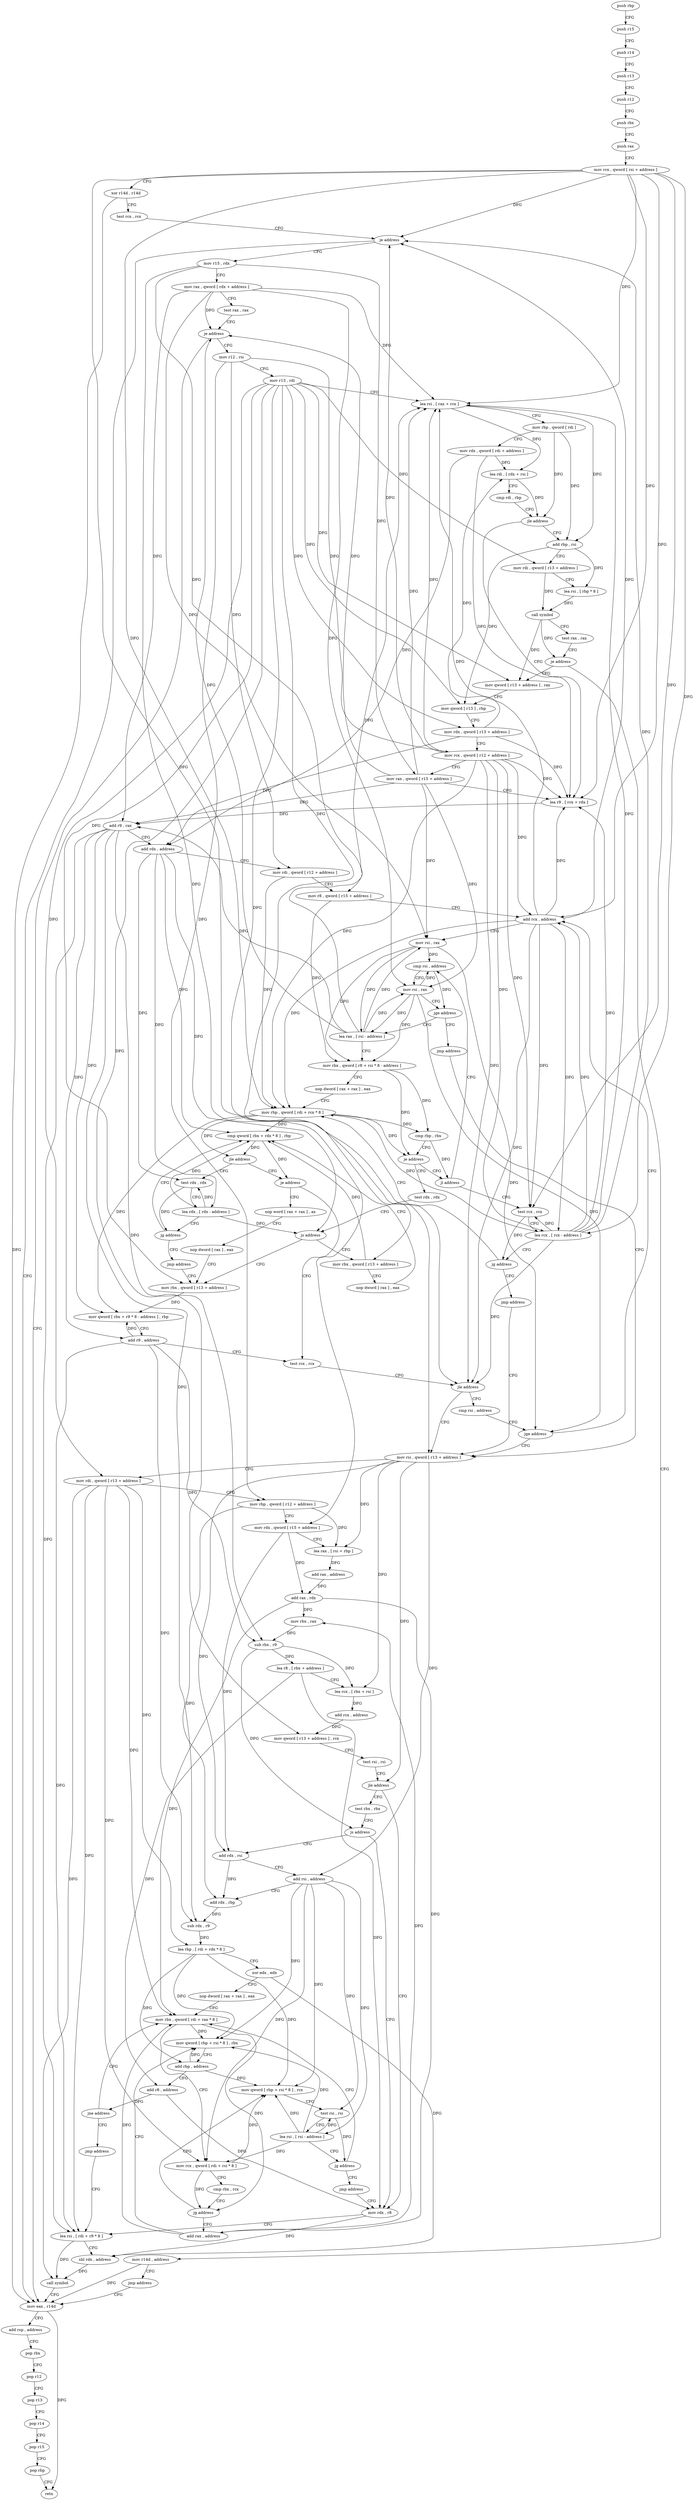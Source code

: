 digraph "func" {
"4383232" [label = "push rbp" ]
"4383233" [label = "push r15" ]
"4383235" [label = "push r14" ]
"4383237" [label = "push r13" ]
"4383239" [label = "push r12" ]
"4383241" [label = "push rbx" ]
"4383242" [label = "push rax" ]
"4383243" [label = "mov rcx , qword [ rsi + address ]" ]
"4383247" [label = "xor r14d , r14d" ]
"4383250" [label = "test rcx , rcx" ]
"4383253" [label = "je address" ]
"4383666" [label = "mov eax , r14d" ]
"4383259" [label = "mov r15 , rdx" ]
"4383669" [label = "add rsp , address" ]
"4383673" [label = "pop rbx" ]
"4383674" [label = "pop r12" ]
"4383676" [label = "pop r13" ]
"4383678" [label = "pop r14" ]
"4383680" [label = "pop r15" ]
"4383682" [label = "pop rbp" ]
"4383683" [label = "retn" ]
"4383262" [label = "mov rax , qword [ rdx + address ]" ]
"4383266" [label = "test rax , rax" ]
"4383269" [label = "je address" ]
"4383275" [label = "mov r12 , rsi" ]
"4383278" [label = "mov r13 , rdi" ]
"4383281" [label = "lea rsi , [ rax + rcx ]" ]
"4383285" [label = "mov rbp , qword [ rdi ]" ]
"4383288" [label = "mov rdx , qword [ rdi + address ]" ]
"4383292" [label = "lea rdi , [ rdx + rsi ]" ]
"4383296" [label = "cmp rdi , rbp" ]
"4383299" [label = "jle address" ]
"4383351" [label = "lea r9 , [ rcx + rdx ]" ]
"4383301" [label = "add rbp , rsi" ]
"4383355" [label = "add r9 , rax" ]
"4383358" [label = "add rdx , address" ]
"4383362" [label = "mov rdi , qword [ r12 + address ]" ]
"4383367" [label = "mov r8 , qword [ r15 + address ]" ]
"4383371" [label = "add rcx , address" ]
"4383304" [label = "mov rdi , qword [ r13 + address ]" ]
"4383308" [label = "lea rsi , [ rbp * 8 ]" ]
"4383316" [label = "call symbol" ]
"4383321" [label = "test rax , rax" ]
"4383324" [label = "je address" ]
"4383684" [label = "mov r14d , address" ]
"4383330" [label = "mov qword [ r13 + address ] , rax" ]
"4383440" [label = "test rdx , rdx" ]
"4383443" [label = "js address" ]
"4383488" [label = "mov rbx , qword [ r13 + address ]" ]
"4383445" [label = "mov rbx , qword [ r13 + address ]" ]
"4383401" [label = "jl address" ]
"4383424" [label = "cmp rsi , address" ]
"4383403" [label = "test rcx , rcx" ]
"4383690" [label = "jmp address" ]
"4383334" [label = "mov qword [ r13 ] , rbp" ]
"4383338" [label = "mov rdx , qword [ r13 + address ]" ]
"4383342" [label = "mov rcx , qword [ r12 + address ]" ]
"4383347" [label = "mov rax , qword [ r15 + address ]" ]
"4383492" [label = "mov qword [ rbx + r9 * 8 - address ] , rbp" ]
"4383497" [label = "add r9 , address" ]
"4383501" [label = "test rcx , rcx" ]
"4383449" [label = "nop dword [ rax ] , eax" ]
"4383456" [label = "cmp qword [ rbx + rdx * 8 ] , rbp" ]
"4383428" [label = "mov rsi , rax" ]
"4383431" [label = "jge address" ]
"4383378" [label = "lea rax , [ rsi - address ]" ]
"4383433" [label = "jmp address" ]
"4383406" [label = "lea rcx , [ rcx - address ]" ]
"4383410" [label = "jg address" ]
"4383392" [label = "mov rbp , qword [ rdi + rcx * 8 ]" ]
"4383412" [label = "jmp address" ]
"4383516" [label = "mov rsi , qword [ r13 + address ]" ]
"4383520" [label = "mov rdi , qword [ r13 + address ]" ]
"4383524" [label = "mov rbp , qword [ r12 + address ]" ]
"4383529" [label = "mov rdx , qword [ r15 + address ]" ]
"4383533" [label = "lea rax , [ rsi + rbp ]" ]
"4383537" [label = "add rax , address" ]
"4383541" [label = "add rax , rdx" ]
"4383544" [label = "mov rbx , rax" ]
"4383547" [label = "sub rbx , r9" ]
"4383550" [label = "lea r8 , [ rbx + address ]" ]
"4383554" [label = "lea rcx , [ rbx + rsi ]" ]
"4383558" [label = "add rcx , address" ]
"4383562" [label = "mov qword [ r13 + address ] , rcx" ]
"4383566" [label = "test rsi , rsi" ]
"4383569" [label = "jle address" ]
"4383650" [label = "mov rdx , r8" ]
"4383571" [label = "test rbx , rbx" ]
"4383506" [label = "cmp rsi , address" ]
"4383510" [label = "jge address" ]
"4383473" [label = "je address" ]
"4383475" [label = "nop word [ rax + rax ] , ax" ]
"4383462" [label = "test rdx , rdx" ]
"4383465" [label = "lea rdx , [ rdx - address ]" ]
"4383469" [label = "jg address" ]
"4383471" [label = "jmp address" ]
"4383382" [label = "mov rbx , qword [ r8 + rsi * 8 - address ]" ]
"4383387" [label = "nop dword [ rax + rax ] , eax" ]
"4383396" [label = "cmp rbp , rbx" ]
"4383399" [label = "je address" ]
"4383653" [label = "lea rsi , [ rdi + r9 * 8 ]" ]
"4383574" [label = "js address" ]
"4383576" [label = "add rdx , rsi" ]
"4383375" [label = "mov rsi , rax" ]
"4383504" [label = "jle address" ]
"4383485" [label = "nop dword [ rax ] , eax" ]
"4383460" [label = "jle address" ]
"4383579" [label = "add rsi , address" ]
"4383583" [label = "add rdx , rbp" ]
"4383586" [label = "sub rdx , r9" ]
"4383589" [label = "lea rbp , [ rdi + rdx * 8 ]" ]
"4383593" [label = "xor edx , edx" ]
"4383595" [label = "nop dword [ rax + rax ] , eax" ]
"4383600" [label = "mov rbx , qword [ rdi + rax * 8 ]" ]
"4383629" [label = "add rax , address" ]
"4383633" [label = "mov qword [ rbp + rsi * 8 ] , rbx" ]
"4383638" [label = "add rbp , address" ]
"4383642" [label = "add r8 , address" ]
"4383646" [label = "jne address" ]
"4383648" [label = "jmp address" ]
"4383613" [label = "mov qword [ rbp + rsi * 8 ] , rcx" ]
"4383618" [label = "test rsi , rsi" ]
"4383621" [label = "lea rsi , [ rsi - address ]" ]
"4383625" [label = "jg address" ]
"4383627" [label = "jmp address" ]
"4383604" [label = "mov rcx , qword [ rdi + rsi * 8 ]" ]
"4383608" [label = "cmp rbx , rcx" ]
"4383611" [label = "jg address" ]
"4383657" [label = "shl rdx , address" ]
"4383661" [label = "call symbol" ]
"4383232" -> "4383233" [ label = "CFG" ]
"4383233" -> "4383235" [ label = "CFG" ]
"4383235" -> "4383237" [ label = "CFG" ]
"4383237" -> "4383239" [ label = "CFG" ]
"4383239" -> "4383241" [ label = "CFG" ]
"4383241" -> "4383242" [ label = "CFG" ]
"4383242" -> "4383243" [ label = "CFG" ]
"4383243" -> "4383247" [ label = "CFG" ]
"4383243" -> "4383253" [ label = "DFG" ]
"4383243" -> "4383281" [ label = "DFG" ]
"4383243" -> "4383351" [ label = "DFG" ]
"4383243" -> "4383371" [ label = "DFG" ]
"4383243" -> "4383392" [ label = "DFG" ]
"4383243" -> "4383403" [ label = "DFG" ]
"4383243" -> "4383406" [ label = "DFG" ]
"4383243" -> "4383504" [ label = "DFG" ]
"4383247" -> "4383250" [ label = "CFG" ]
"4383247" -> "4383666" [ label = "DFG" ]
"4383250" -> "4383253" [ label = "CFG" ]
"4383253" -> "4383666" [ label = "CFG" ]
"4383253" -> "4383259" [ label = "CFG" ]
"4383666" -> "4383669" [ label = "CFG" ]
"4383666" -> "4383683" [ label = "DFG" ]
"4383259" -> "4383262" [ label = "CFG" ]
"4383259" -> "4383367" [ label = "DFG" ]
"4383259" -> "4383347" [ label = "DFG" ]
"4383259" -> "4383529" [ label = "DFG" ]
"4383669" -> "4383673" [ label = "CFG" ]
"4383673" -> "4383674" [ label = "CFG" ]
"4383674" -> "4383676" [ label = "CFG" ]
"4383676" -> "4383678" [ label = "CFG" ]
"4383678" -> "4383680" [ label = "CFG" ]
"4383680" -> "4383682" [ label = "CFG" ]
"4383682" -> "4383683" [ label = "CFG" ]
"4383262" -> "4383266" [ label = "CFG" ]
"4383262" -> "4383269" [ label = "DFG" ]
"4383262" -> "4383281" [ label = "DFG" ]
"4383262" -> "4383355" [ label = "DFG" ]
"4383262" -> "4383375" [ label = "DFG" ]
"4383262" -> "4383428" [ label = "DFG" ]
"4383266" -> "4383269" [ label = "CFG" ]
"4383269" -> "4383666" [ label = "CFG" ]
"4383269" -> "4383275" [ label = "CFG" ]
"4383275" -> "4383278" [ label = "CFG" ]
"4383275" -> "4383362" [ label = "DFG" ]
"4383275" -> "4383342" [ label = "DFG" ]
"4383275" -> "4383524" [ label = "DFG" ]
"4383278" -> "4383281" [ label = "CFG" ]
"4383278" -> "4383304" [ label = "DFG" ]
"4383278" -> "4383330" [ label = "DFG" ]
"4383278" -> "4383334" [ label = "DFG" ]
"4383278" -> "4383338" [ label = "DFG" ]
"4383278" -> "4383488" [ label = "DFG" ]
"4383278" -> "4383445" [ label = "DFG" ]
"4383278" -> "4383516" [ label = "DFG" ]
"4383278" -> "4383520" [ label = "DFG" ]
"4383278" -> "4383562" [ label = "DFG" ]
"4383281" -> "4383285" [ label = "CFG" ]
"4383281" -> "4383292" [ label = "DFG" ]
"4383281" -> "4383301" [ label = "DFG" ]
"4383285" -> "4383288" [ label = "CFG" ]
"4383285" -> "4383299" [ label = "DFG" ]
"4383285" -> "4383301" [ label = "DFG" ]
"4383288" -> "4383292" [ label = "DFG" ]
"4383288" -> "4383351" [ label = "DFG" ]
"4383288" -> "4383358" [ label = "DFG" ]
"4383292" -> "4383296" [ label = "CFG" ]
"4383292" -> "4383299" [ label = "DFG" ]
"4383296" -> "4383299" [ label = "CFG" ]
"4383299" -> "4383351" [ label = "CFG" ]
"4383299" -> "4383301" [ label = "CFG" ]
"4383351" -> "4383355" [ label = "DFG" ]
"4383301" -> "4383304" [ label = "CFG" ]
"4383301" -> "4383308" [ label = "DFG" ]
"4383301" -> "4383334" [ label = "DFG" ]
"4383355" -> "4383358" [ label = "CFG" ]
"4383355" -> "4383492" [ label = "DFG" ]
"4383355" -> "4383497" [ label = "DFG" ]
"4383355" -> "4383547" [ label = "DFG" ]
"4383355" -> "4383653" [ label = "DFG" ]
"4383355" -> "4383586" [ label = "DFG" ]
"4383358" -> "4383362" [ label = "CFG" ]
"4383358" -> "4383443" [ label = "DFG" ]
"4383358" -> "4383456" [ label = "DFG" ]
"4383358" -> "4383462" [ label = "DFG" ]
"4383358" -> "4383465" [ label = "DFG" ]
"4383362" -> "4383367" [ label = "CFG" ]
"4383362" -> "4383392" [ label = "DFG" ]
"4383367" -> "4383371" [ label = "CFG" ]
"4383367" -> "4383382" [ label = "DFG" ]
"4383371" -> "4383375" [ label = "CFG" ]
"4383371" -> "4383253" [ label = "DFG" ]
"4383371" -> "4383281" [ label = "DFG" ]
"4383371" -> "4383351" [ label = "DFG" ]
"4383371" -> "4383392" [ label = "DFG" ]
"4383371" -> "4383403" [ label = "DFG" ]
"4383371" -> "4383406" [ label = "DFG" ]
"4383371" -> "4383504" [ label = "DFG" ]
"4383304" -> "4383308" [ label = "CFG" ]
"4383304" -> "4383316" [ label = "DFG" ]
"4383308" -> "4383316" [ label = "DFG" ]
"4383316" -> "4383321" [ label = "CFG" ]
"4383316" -> "4383324" [ label = "DFG" ]
"4383316" -> "4383330" [ label = "DFG" ]
"4383321" -> "4383324" [ label = "CFG" ]
"4383324" -> "4383684" [ label = "CFG" ]
"4383324" -> "4383330" [ label = "CFG" ]
"4383684" -> "4383690" [ label = "CFG" ]
"4383684" -> "4383666" [ label = "DFG" ]
"4383330" -> "4383334" [ label = "CFG" ]
"4383440" -> "4383443" [ label = "CFG" ]
"4383443" -> "4383488" [ label = "CFG" ]
"4383443" -> "4383445" [ label = "CFG" ]
"4383488" -> "4383492" [ label = "DFG" ]
"4383445" -> "4383449" [ label = "CFG" ]
"4383445" -> "4383456" [ label = "DFG" ]
"4383401" -> "4383424" [ label = "CFG" ]
"4383401" -> "4383403" [ label = "CFG" ]
"4383424" -> "4383428" [ label = "CFG" ]
"4383424" -> "4383431" [ label = "DFG" ]
"4383403" -> "4383406" [ label = "CFG" ]
"4383403" -> "4383410" [ label = "DFG" ]
"4383690" -> "4383666" [ label = "CFG" ]
"4383334" -> "4383338" [ label = "CFG" ]
"4383338" -> "4383342" [ label = "CFG" ]
"4383338" -> "4383351" [ label = "DFG" ]
"4383338" -> "4383358" [ label = "DFG" ]
"4383338" -> "4383292" [ label = "DFG" ]
"4383342" -> "4383347" [ label = "CFG" ]
"4383342" -> "4383253" [ label = "DFG" ]
"4383342" -> "4383281" [ label = "DFG" ]
"4383342" -> "4383371" [ label = "DFG" ]
"4383342" -> "4383351" [ label = "DFG" ]
"4383342" -> "4383392" [ label = "DFG" ]
"4383342" -> "4383403" [ label = "DFG" ]
"4383342" -> "4383406" [ label = "DFG" ]
"4383342" -> "4383504" [ label = "DFG" ]
"4383347" -> "4383351" [ label = "CFG" ]
"4383347" -> "4383269" [ label = "DFG" ]
"4383347" -> "4383355" [ label = "DFG" ]
"4383347" -> "4383375" [ label = "DFG" ]
"4383347" -> "4383281" [ label = "DFG" ]
"4383347" -> "4383428" [ label = "DFG" ]
"4383492" -> "4383497" [ label = "CFG" ]
"4383497" -> "4383501" [ label = "CFG" ]
"4383497" -> "4383492" [ label = "DFG" ]
"4383497" -> "4383547" [ label = "DFG" ]
"4383497" -> "4383653" [ label = "DFG" ]
"4383497" -> "4383586" [ label = "DFG" ]
"4383501" -> "4383504" [ label = "CFG" ]
"4383449" -> "4383456" [ label = "CFG" ]
"4383456" -> "4383460" [ label = "DFG" ]
"4383456" -> "4383473" [ label = "DFG" ]
"4383428" -> "4383431" [ label = "CFG" ]
"4383428" -> "4383378" [ label = "DFG" ]
"4383428" -> "4383382" [ label = "DFG" ]
"4383428" -> "4383424" [ label = "DFG" ]
"4383428" -> "4383510" [ label = "DFG" ]
"4383431" -> "4383378" [ label = "CFG" ]
"4383431" -> "4383433" [ label = "CFG" ]
"4383378" -> "4383382" [ label = "CFG" ]
"4383378" -> "4383269" [ label = "DFG" ]
"4383378" -> "4383355" [ label = "DFG" ]
"4383378" -> "4383375" [ label = "DFG" ]
"4383378" -> "4383281" [ label = "DFG" ]
"4383378" -> "4383428" [ label = "DFG" ]
"4383433" -> "4383516" [ label = "CFG" ]
"4383406" -> "4383410" [ label = "CFG" ]
"4383406" -> "4383253" [ label = "DFG" ]
"4383406" -> "4383281" [ label = "DFG" ]
"4383406" -> "4383371" [ label = "DFG" ]
"4383406" -> "4383392" [ label = "DFG" ]
"4383406" -> "4383403" [ label = "DFG" ]
"4383406" -> "4383351" [ label = "DFG" ]
"4383406" -> "4383504" [ label = "DFG" ]
"4383410" -> "4383392" [ label = "CFG" ]
"4383410" -> "4383412" [ label = "CFG" ]
"4383392" -> "4383396" [ label = "DFG" ]
"4383392" -> "4383399" [ label = "DFG" ]
"4383392" -> "4383492" [ label = "DFG" ]
"4383392" -> "4383456" [ label = "DFG" ]
"4383392" -> "4383460" [ label = "DFG" ]
"4383412" -> "4383516" [ label = "CFG" ]
"4383516" -> "4383520" [ label = "CFG" ]
"4383516" -> "4383533" [ label = "DFG" ]
"4383516" -> "4383554" [ label = "DFG" ]
"4383516" -> "4383569" [ label = "DFG" ]
"4383516" -> "4383576" [ label = "DFG" ]
"4383516" -> "4383579" [ label = "DFG" ]
"4383520" -> "4383524" [ label = "CFG" ]
"4383520" -> "4383653" [ label = "DFG" ]
"4383520" -> "4383661" [ label = "DFG" ]
"4383520" -> "4383589" [ label = "DFG" ]
"4383520" -> "4383600" [ label = "DFG" ]
"4383520" -> "4383604" [ label = "DFG" ]
"4383524" -> "4383529" [ label = "CFG" ]
"4383524" -> "4383533" [ label = "DFG" ]
"4383524" -> "4383583" [ label = "DFG" ]
"4383529" -> "4383533" [ label = "CFG" ]
"4383529" -> "4383541" [ label = "DFG" ]
"4383529" -> "4383576" [ label = "DFG" ]
"4383533" -> "4383537" [ label = "DFG" ]
"4383537" -> "4383541" [ label = "DFG" ]
"4383541" -> "4383544" [ label = "DFG" ]
"4383541" -> "4383600" [ label = "DFG" ]
"4383541" -> "4383629" [ label = "DFG" ]
"4383544" -> "4383547" [ label = "DFG" ]
"4383547" -> "4383550" [ label = "DFG" ]
"4383547" -> "4383554" [ label = "DFG" ]
"4383547" -> "4383574" [ label = "DFG" ]
"4383550" -> "4383554" [ label = "CFG" ]
"4383550" -> "4383650" [ label = "DFG" ]
"4383550" -> "4383642" [ label = "DFG" ]
"4383554" -> "4383558" [ label = "DFG" ]
"4383558" -> "4383562" [ label = "DFG" ]
"4383562" -> "4383566" [ label = "CFG" ]
"4383566" -> "4383569" [ label = "CFG" ]
"4383569" -> "4383650" [ label = "CFG" ]
"4383569" -> "4383571" [ label = "CFG" ]
"4383650" -> "4383653" [ label = "CFG" ]
"4383650" -> "4383657" [ label = "DFG" ]
"4383571" -> "4383574" [ label = "CFG" ]
"4383506" -> "4383510" [ label = "CFG" ]
"4383510" -> "4383371" [ label = "CFG" ]
"4383510" -> "4383516" [ label = "CFG" ]
"4383473" -> "4383501" [ label = "CFG" ]
"4383473" -> "4383475" [ label = "CFG" ]
"4383475" -> "4383485" [ label = "CFG" ]
"4383462" -> "4383465" [ label = "CFG" ]
"4383462" -> "4383469" [ label = "DFG" ]
"4383465" -> "4383469" [ label = "CFG" ]
"4383465" -> "4383443" [ label = "DFG" ]
"4383465" -> "4383456" [ label = "DFG" ]
"4383465" -> "4383462" [ label = "DFG" ]
"4383469" -> "4383456" [ label = "CFG" ]
"4383469" -> "4383471" [ label = "CFG" ]
"4383471" -> "4383488" [ label = "CFG" ]
"4383382" -> "4383387" [ label = "CFG" ]
"4383382" -> "4383396" [ label = "DFG" ]
"4383382" -> "4383399" [ label = "DFG" ]
"4383387" -> "4383392" [ label = "CFG" ]
"4383396" -> "4383399" [ label = "CFG" ]
"4383396" -> "4383401" [ label = "DFG" ]
"4383399" -> "4383440" [ label = "CFG" ]
"4383399" -> "4383401" [ label = "CFG" ]
"4383653" -> "4383657" [ label = "CFG" ]
"4383653" -> "4383661" [ label = "DFG" ]
"4383574" -> "4383650" [ label = "CFG" ]
"4383574" -> "4383576" [ label = "CFG" ]
"4383576" -> "4383579" [ label = "CFG" ]
"4383576" -> "4383583" [ label = "DFG" ]
"4383375" -> "4383378" [ label = "DFG" ]
"4383375" -> "4383382" [ label = "DFG" ]
"4383375" -> "4383424" [ label = "DFG" ]
"4383375" -> "4383510" [ label = "DFG" ]
"4383504" -> "4383516" [ label = "CFG" ]
"4383504" -> "4383506" [ label = "CFG" ]
"4383485" -> "4383488" [ label = "CFG" ]
"4383460" -> "4383473" [ label = "CFG" ]
"4383460" -> "4383462" [ label = "CFG" ]
"4383579" -> "4383583" [ label = "CFG" ]
"4383579" -> "4383604" [ label = "DFG" ]
"4383579" -> "4383633" [ label = "DFG" ]
"4383579" -> "4383613" [ label = "DFG" ]
"4383579" -> "4383618" [ label = "DFG" ]
"4383579" -> "4383621" [ label = "DFG" ]
"4383583" -> "4383586" [ label = "DFG" ]
"4383586" -> "4383589" [ label = "DFG" ]
"4383589" -> "4383593" [ label = "CFG" ]
"4383589" -> "4383633" [ label = "DFG" ]
"4383589" -> "4383638" [ label = "DFG" ]
"4383589" -> "4383613" [ label = "DFG" ]
"4383593" -> "4383595" [ label = "CFG" ]
"4383593" -> "4383657" [ label = "DFG" ]
"4383595" -> "4383600" [ label = "CFG" ]
"4383600" -> "4383604" [ label = "CFG" ]
"4383600" -> "4383611" [ label = "DFG" ]
"4383600" -> "4383633" [ label = "DFG" ]
"4383629" -> "4383633" [ label = "CFG" ]
"4383629" -> "4383544" [ label = "DFG" ]
"4383629" -> "4383600" [ label = "DFG" ]
"4383633" -> "4383638" [ label = "CFG" ]
"4383638" -> "4383642" [ label = "CFG" ]
"4383638" -> "4383633" [ label = "DFG" ]
"4383638" -> "4383613" [ label = "DFG" ]
"4383642" -> "4383646" [ label = "DFG" ]
"4383642" -> "4383650" [ label = "DFG" ]
"4383646" -> "4383600" [ label = "CFG" ]
"4383646" -> "4383648" [ label = "CFG" ]
"4383648" -> "4383653" [ label = "CFG" ]
"4383613" -> "4383618" [ label = "CFG" ]
"4383618" -> "4383621" [ label = "CFG" ]
"4383618" -> "4383625" [ label = "DFG" ]
"4383621" -> "4383625" [ label = "CFG" ]
"4383621" -> "4383604" [ label = "DFG" ]
"4383621" -> "4383618" [ label = "DFG" ]
"4383621" -> "4383633" [ label = "DFG" ]
"4383621" -> "4383613" [ label = "DFG" ]
"4383625" -> "4383600" [ label = "CFG" ]
"4383625" -> "4383627" [ label = "CFG" ]
"4383627" -> "4383650" [ label = "CFG" ]
"4383604" -> "4383608" [ label = "CFG" ]
"4383604" -> "4383611" [ label = "DFG" ]
"4383604" -> "4383613" [ label = "DFG" ]
"4383608" -> "4383611" [ label = "CFG" ]
"4383611" -> "4383629" [ label = "CFG" ]
"4383611" -> "4383613" [ label = "CFG" ]
"4383657" -> "4383661" [ label = "DFG" ]
"4383661" -> "4383666" [ label = "CFG" ]
}
